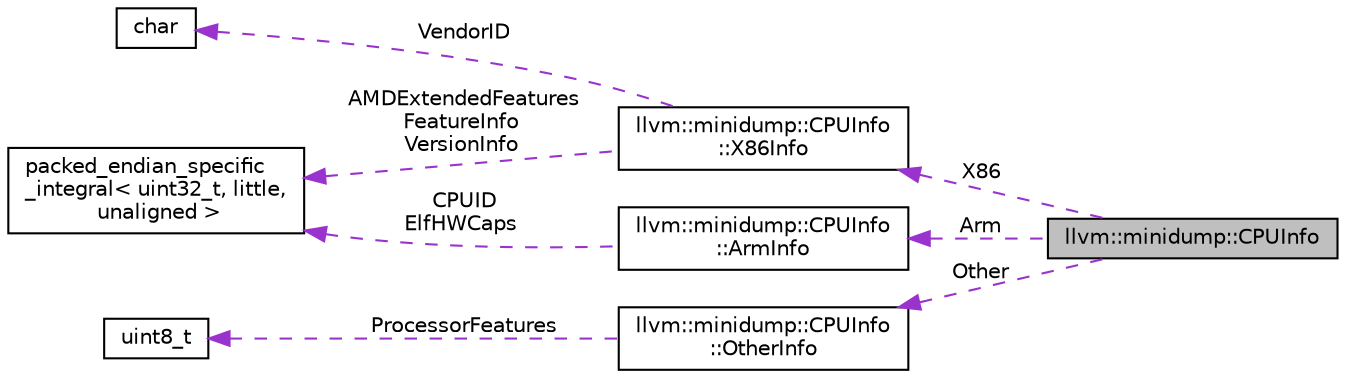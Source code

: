 digraph "llvm::minidump::CPUInfo"
{
 // LATEX_PDF_SIZE
  bgcolor="transparent";
  edge [fontname="Helvetica",fontsize="10",labelfontname="Helvetica",labelfontsize="10"];
  node [fontname="Helvetica",fontsize="10",shape="box"];
  rankdir="LR";
  Node1 [label="llvm::minidump::CPUInfo",height=0.2,width=0.4,color="black", fillcolor="grey75", style="filled", fontcolor="black",tooltip="Detailed information about the processor of the system that generated this minidump."];
  Node2 -> Node1 [dir="back",color="darkorchid3",fontsize="10",style="dashed",label=" X86" ,fontname="Helvetica"];
  Node2 [label="llvm::minidump::CPUInfo\l::X86Info",height=0.2,width=0.4,color="black",URL="$structllvm_1_1minidump_1_1CPUInfo_1_1X86Info.html",tooltip=" "];
  Node3 -> Node2 [dir="back",color="darkorchid3",fontsize="10",style="dashed",label=" VendorID" ,fontname="Helvetica"];
  Node3 [label="char",height=0.2,width=0.4,color="black",URL="$classchar.html",tooltip=" "];
  Node4 -> Node2 [dir="back",color="darkorchid3",fontsize="10",style="dashed",label=" AMDExtendedFeatures\nFeatureInfo\nVersionInfo" ,fontname="Helvetica"];
  Node4 [label="packed_endian_specific\l_integral\< uint32_t, little,\l unaligned \>",height=0.2,width=0.4,color="black",tooltip=" "];
  Node5 -> Node1 [dir="back",color="darkorchid3",fontsize="10",style="dashed",label=" Arm" ,fontname="Helvetica"];
  Node5 [label="llvm::minidump::CPUInfo\l::ArmInfo",height=0.2,width=0.4,color="black",URL="$structllvm_1_1minidump_1_1CPUInfo_1_1ArmInfo.html",tooltip=" "];
  Node4 -> Node5 [dir="back",color="darkorchid3",fontsize="10",style="dashed",label=" CPUID\nElfHWCaps" ,fontname="Helvetica"];
  Node6 -> Node1 [dir="back",color="darkorchid3",fontsize="10",style="dashed",label=" Other" ,fontname="Helvetica"];
  Node6 [label="llvm::minidump::CPUInfo\l::OtherInfo",height=0.2,width=0.4,color="black",URL="$structllvm_1_1minidump_1_1CPUInfo_1_1OtherInfo.html",tooltip=" "];
  Node7 -> Node6 [dir="back",color="darkorchid3",fontsize="10",style="dashed",label=" ProcessorFeatures" ,fontname="Helvetica"];
  Node7 [label="uint8_t",height=0.2,width=0.4,color="black",tooltip=" "];
}
